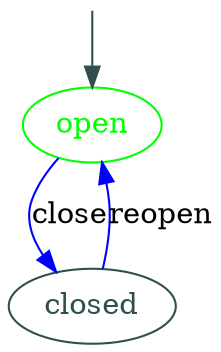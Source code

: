 digraph AccountEvents {

  start [label="", fixedsize="false", width=0, height=0, shape=none];
  start -> open [color=darkslategrey];

  open [color=green, fontcolor=green];

  open -> closed [color=blue, label="close"];

  closed [color=darkslategrey, fontcolor=darkslategrey];

  closed -> open [color=blue, label="reopen"];
}
